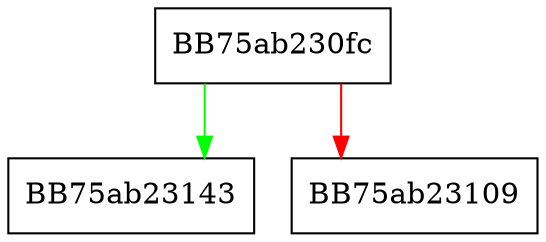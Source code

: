 digraph as_uint64 {
  node [shape="box"];
  graph [splines=ortho];
  BB75ab230fc -> BB75ab23143 [color="green"];
  BB75ab230fc -> BB75ab23109 [color="red"];
}